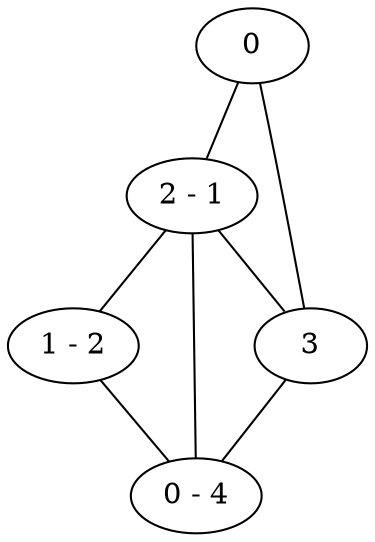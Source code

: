graph new_graph {
	0;
	1[label="2 - 1"];
	2[label="1 - 2"];
	3;
	4[label="0 - 4"];
	0--1;
	0--3;
	1--2;
	1--3;
	1--4;
	2--4;
	3--4;
	}
